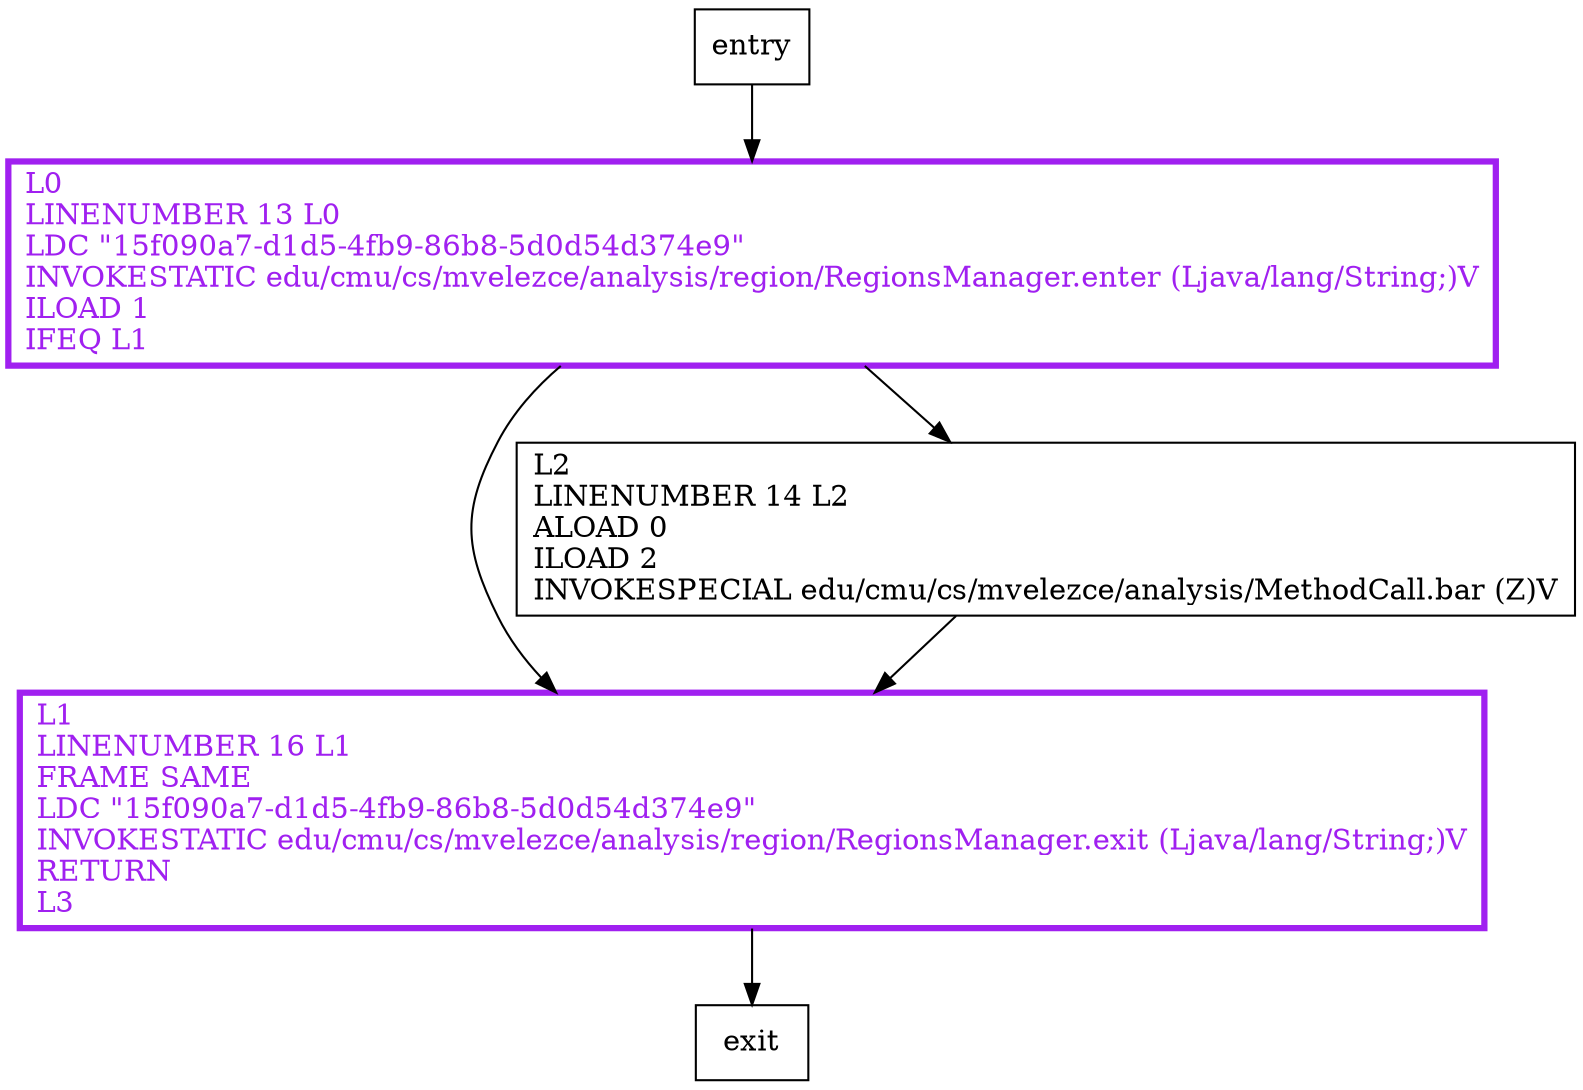 digraph foo {
node [shape=record];
1804328134 [label="L1\lLINENUMBER 16 L1\lFRAME SAME\lLDC \"15f090a7-d1d5-4fb9-86b8-5d0d54d374e9\"\lINVOKESTATIC edu/cmu/cs/mvelezce/analysis/region/RegionsManager.exit (Ljava/lang/String;)V\lRETURN\lL3\l"];
557331894 [label="L2\lLINENUMBER 14 L2\lALOAD 0\lILOAD 2\lINVOKESPECIAL edu/cmu/cs/mvelezce/analysis/MethodCall.bar (Z)V\l"];
1211858372 [label="L0\lLINENUMBER 13 L0\lLDC \"15f090a7-d1d5-4fb9-86b8-5d0d54d374e9\"\lINVOKESTATIC edu/cmu/cs/mvelezce/analysis/region/RegionsManager.enter (Ljava/lang/String;)V\lILOAD 1\lIFEQ L1\l"];
entry;
exit;
entry -> 1211858372;
1804328134 -> exit;
557331894 -> 1804328134;
1211858372 -> 1804328134;
1211858372 -> 557331894;
1804328134[fontcolor="purple", penwidth=3, color="purple"];
1211858372[fontcolor="purple", penwidth=3, color="purple"];
}
